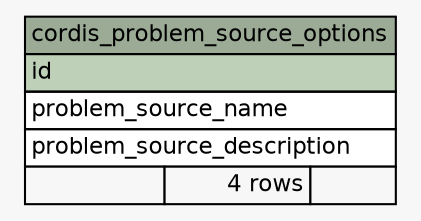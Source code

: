 // dot 2.2.1 on Windows 10 10.0
// SchemaSpy rev 590
digraph "cordis_problem_source_options" {
  graph [
    rankdir="RL"
    bgcolor="#f7f7f7"
    nodesep="0.18"
    ranksep="0.46"
    fontname="Helvetica"
    fontsize="11"
  ];
  node [
    fontname="Helvetica"
    fontsize="11"
    shape="plaintext"
  ];
  edge [
    arrowsize="0.8"
  ];
  "cordis_problem_source_options" [
    label=<
    <TABLE BORDER="0" CELLBORDER="1" CELLSPACING="0" BGCOLOR="#ffffff">
      <TR><TD COLSPAN="3" BGCOLOR="#9bab96" ALIGN="CENTER">cordis_problem_source_options</TD></TR>
      <TR><TD PORT="id" COLSPAN="3" BGCOLOR="#bed1b8" ALIGN="LEFT">id</TD></TR>
      <TR><TD PORT="problem_source_name" COLSPAN="3" ALIGN="LEFT">problem_source_name</TD></TR>
      <TR><TD PORT="problem_source_description" COLSPAN="3" ALIGN="LEFT">problem_source_description</TD></TR>
      <TR><TD ALIGN="LEFT" BGCOLOR="#f7f7f7">  </TD><TD ALIGN="RIGHT" BGCOLOR="#f7f7f7">4 rows</TD><TD ALIGN="RIGHT" BGCOLOR="#f7f7f7">  </TD></TR>
    </TABLE>>
    URL="tables/cordis_problem_source_options.html"
    tooltip="cordis_problem_source_options"
  ];
}
